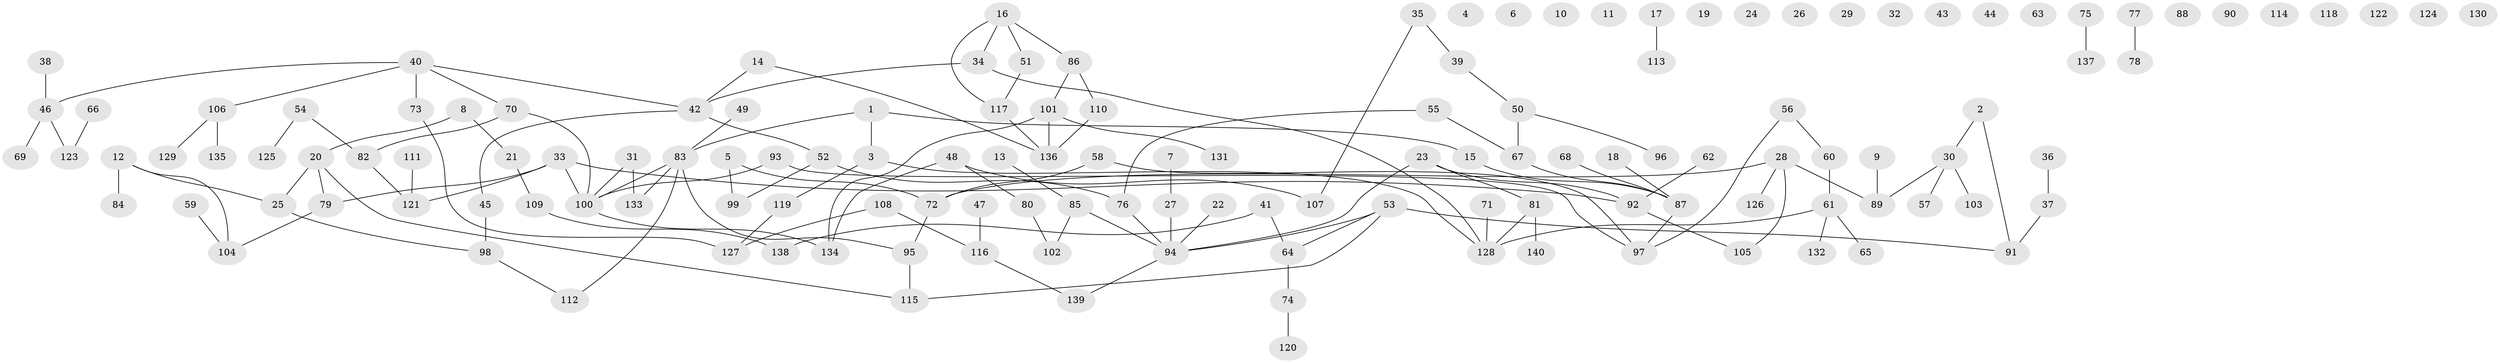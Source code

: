 // Generated by graph-tools (version 1.1) at 2025/12/03/09/25 04:12:53]
// undirected, 140 vertices, 144 edges
graph export_dot {
graph [start="1"]
  node [color=gray90,style=filled];
  1;
  2;
  3;
  4;
  5;
  6;
  7;
  8;
  9;
  10;
  11;
  12;
  13;
  14;
  15;
  16;
  17;
  18;
  19;
  20;
  21;
  22;
  23;
  24;
  25;
  26;
  27;
  28;
  29;
  30;
  31;
  32;
  33;
  34;
  35;
  36;
  37;
  38;
  39;
  40;
  41;
  42;
  43;
  44;
  45;
  46;
  47;
  48;
  49;
  50;
  51;
  52;
  53;
  54;
  55;
  56;
  57;
  58;
  59;
  60;
  61;
  62;
  63;
  64;
  65;
  66;
  67;
  68;
  69;
  70;
  71;
  72;
  73;
  74;
  75;
  76;
  77;
  78;
  79;
  80;
  81;
  82;
  83;
  84;
  85;
  86;
  87;
  88;
  89;
  90;
  91;
  92;
  93;
  94;
  95;
  96;
  97;
  98;
  99;
  100;
  101;
  102;
  103;
  104;
  105;
  106;
  107;
  108;
  109;
  110;
  111;
  112;
  113;
  114;
  115;
  116;
  117;
  118;
  119;
  120;
  121;
  122;
  123;
  124;
  125;
  126;
  127;
  128;
  129;
  130;
  131;
  132;
  133;
  134;
  135;
  136;
  137;
  138;
  139;
  140;
  1 -- 3;
  1 -- 15;
  1 -- 83;
  2 -- 30;
  2 -- 91;
  3 -- 119;
  3 -- 128;
  5 -- 72;
  5 -- 99;
  7 -- 27;
  8 -- 20;
  8 -- 21;
  9 -- 89;
  12 -- 25;
  12 -- 84;
  12 -- 104;
  13 -- 85;
  14 -- 42;
  14 -- 136;
  15 -- 87;
  16 -- 34;
  16 -- 51;
  16 -- 86;
  16 -- 117;
  17 -- 113;
  18 -- 87;
  20 -- 25;
  20 -- 79;
  20 -- 115;
  21 -- 109;
  22 -- 94;
  23 -- 81;
  23 -- 92;
  23 -- 94;
  25 -- 98;
  27 -- 94;
  28 -- 72;
  28 -- 89;
  28 -- 105;
  28 -- 126;
  30 -- 57;
  30 -- 89;
  30 -- 103;
  31 -- 100;
  31 -- 133;
  33 -- 79;
  33 -- 92;
  33 -- 100;
  33 -- 121;
  34 -- 42;
  34 -- 128;
  35 -- 39;
  35 -- 107;
  36 -- 37;
  37 -- 91;
  38 -- 46;
  39 -- 50;
  40 -- 42;
  40 -- 46;
  40 -- 70;
  40 -- 73;
  40 -- 106;
  41 -- 64;
  41 -- 138;
  42 -- 45;
  42 -- 52;
  45 -- 98;
  46 -- 69;
  46 -- 123;
  47 -- 116;
  48 -- 80;
  48 -- 107;
  48 -- 134;
  49 -- 83;
  50 -- 67;
  50 -- 96;
  51 -- 117;
  52 -- 76;
  52 -- 99;
  53 -- 64;
  53 -- 91;
  53 -- 94;
  53 -- 115;
  54 -- 82;
  54 -- 125;
  55 -- 67;
  55 -- 76;
  56 -- 60;
  56 -- 97;
  58 -- 72;
  58 -- 97;
  59 -- 104;
  60 -- 61;
  61 -- 65;
  61 -- 128;
  61 -- 132;
  62 -- 92;
  64 -- 74;
  66 -- 123;
  67 -- 87;
  68 -- 87;
  70 -- 82;
  70 -- 100;
  71 -- 128;
  72 -- 95;
  73 -- 127;
  74 -- 120;
  75 -- 137;
  76 -- 94;
  77 -- 78;
  79 -- 104;
  80 -- 102;
  81 -- 128;
  81 -- 140;
  82 -- 121;
  83 -- 95;
  83 -- 100;
  83 -- 112;
  83 -- 133;
  85 -- 94;
  85 -- 102;
  86 -- 101;
  86 -- 110;
  87 -- 97;
  92 -- 105;
  93 -- 97;
  93 -- 100;
  94 -- 139;
  95 -- 115;
  98 -- 112;
  100 -- 134;
  101 -- 131;
  101 -- 134;
  101 -- 136;
  106 -- 129;
  106 -- 135;
  108 -- 116;
  108 -- 127;
  109 -- 138;
  110 -- 136;
  111 -- 121;
  116 -- 139;
  117 -- 136;
  119 -- 127;
}
